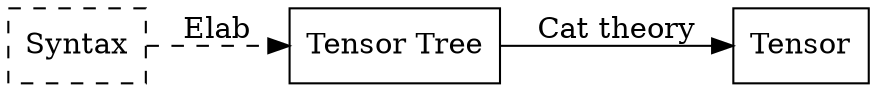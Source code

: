 // dot -Tsvg -o overviewFlow.svg overviewFlow.dot
digraph G {
    rankdir=LR; 
    syntax [label = "Syntax", shape = box, style = dashed]
    tree [label = "Tensor Tree", shape = box]
    tensor [label = "Tensor", shape =box]
    syntax -> tree [label = "Elab", style = dashed]
    tree -> tensor [label = "Cat theory"]
}